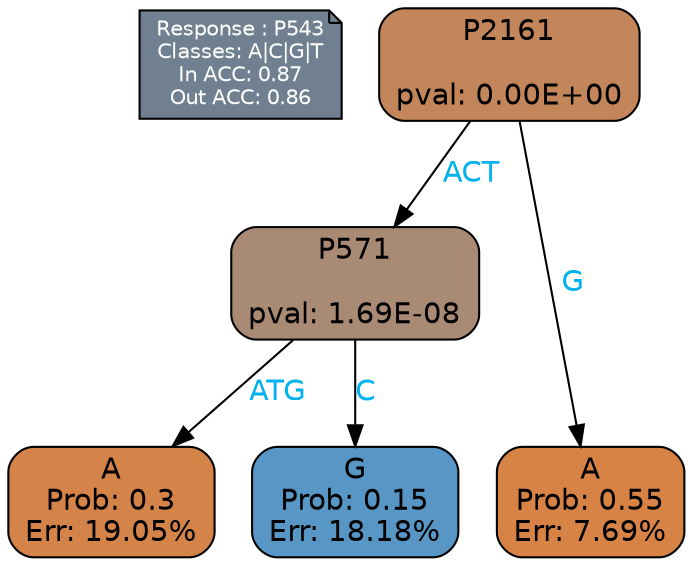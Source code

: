 digraph Tree {
node [shape=box, style="filled, rounded", color="black", fontname=helvetica] ;
graph [ranksep=equally, splines=polylines, bgcolor=transparent, dpi=600] ;
edge [fontname=helvetica] ;
LEGEND [label="Response : P543
Classes: A|C|G|T
In ACC: 0.87
Out ACC: 0.86
",shape=note,align=left,style=filled,fillcolor="slategray",fontcolor="white",fontsize=10];1 [label="P2161

pval: 0.00E+00", fillcolor="#c3865a"] ;
2 [label="P571

pval: 1.69E-08", fillcolor="#a98a74"] ;
3 [label="A
Prob: 0.3
Err: 19.05%", fillcolor="#d48349"] ;
4 [label="G
Prob: 0.15
Err: 18.18%", fillcolor="#5897c5"] ;
5 [label="A
Prob: 0.55
Err: 7.69%", fillcolor="#d78346"] ;
1 -> 2 [label="ACT",fontcolor=deepskyblue2] ;
1 -> 5 [label="G",fontcolor=deepskyblue2] ;
2 -> 3 [label="ATG",fontcolor=deepskyblue2] ;
2 -> 4 [label="C",fontcolor=deepskyblue2] ;
{rank = same; 3;4;5;}{rank = same; LEGEND;1;}}